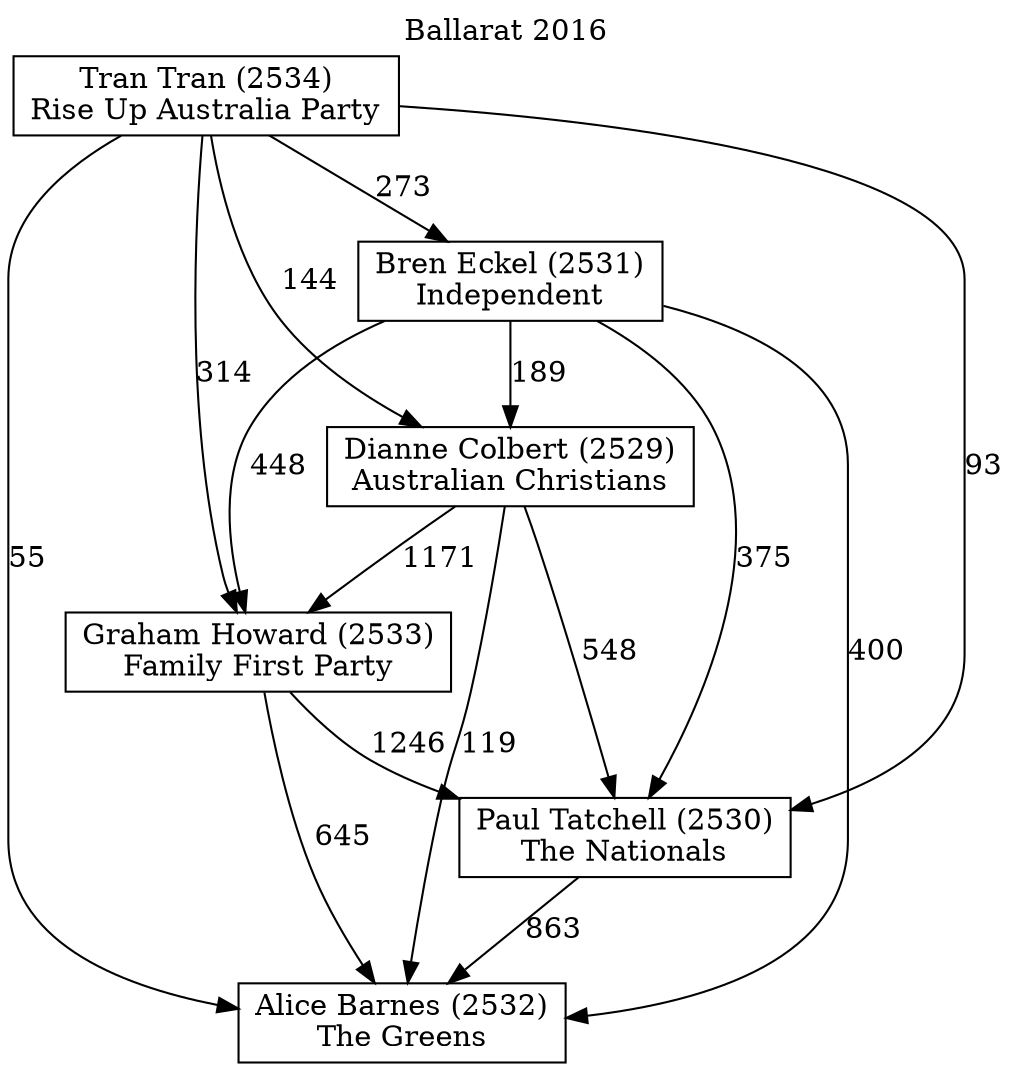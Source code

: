 // House preference flow
digraph "Alice Barnes (2532)_Ballarat_2016" {
	graph [label="Ballarat 2016" labelloc=t mclimit=10]
	node [shape=box]
	"Alice Barnes (2532)" [label="Alice Barnes (2532)
The Greens"]
	"Paul Tatchell (2530)" [label="Paul Tatchell (2530)
The Nationals"]
	"Graham Howard (2533)" [label="Graham Howard (2533)
Family First Party"]
	"Dianne Colbert (2529)" [label="Dianne Colbert (2529)
Australian Christians"]
	"Bren Eckel (2531)" [label="Bren Eckel (2531)
Independent"]
	"Tran Tran (2534)" [label="Tran Tran (2534)
Rise Up Australia Party"]
	"Paul Tatchell (2530)" -> "Alice Barnes (2532)" [label=863]
	"Graham Howard (2533)" -> "Paul Tatchell (2530)" [label=1246]
	"Dianne Colbert (2529)" -> "Graham Howard (2533)" [label=1171]
	"Bren Eckel (2531)" -> "Dianne Colbert (2529)" [label=189]
	"Tran Tran (2534)" -> "Bren Eckel (2531)" [label=273]
	"Graham Howard (2533)" -> "Alice Barnes (2532)" [label=645]
	"Dianne Colbert (2529)" -> "Alice Barnes (2532)" [label=119]
	"Bren Eckel (2531)" -> "Alice Barnes (2532)" [label=400]
	"Tran Tran (2534)" -> "Alice Barnes (2532)" [label=55]
	"Tran Tran (2534)" -> "Dianne Colbert (2529)" [label=144]
	"Bren Eckel (2531)" -> "Graham Howard (2533)" [label=448]
	"Tran Tran (2534)" -> "Graham Howard (2533)" [label=314]
	"Dianne Colbert (2529)" -> "Paul Tatchell (2530)" [label=548]
	"Bren Eckel (2531)" -> "Paul Tatchell (2530)" [label=375]
	"Tran Tran (2534)" -> "Paul Tatchell (2530)" [label=93]
}
